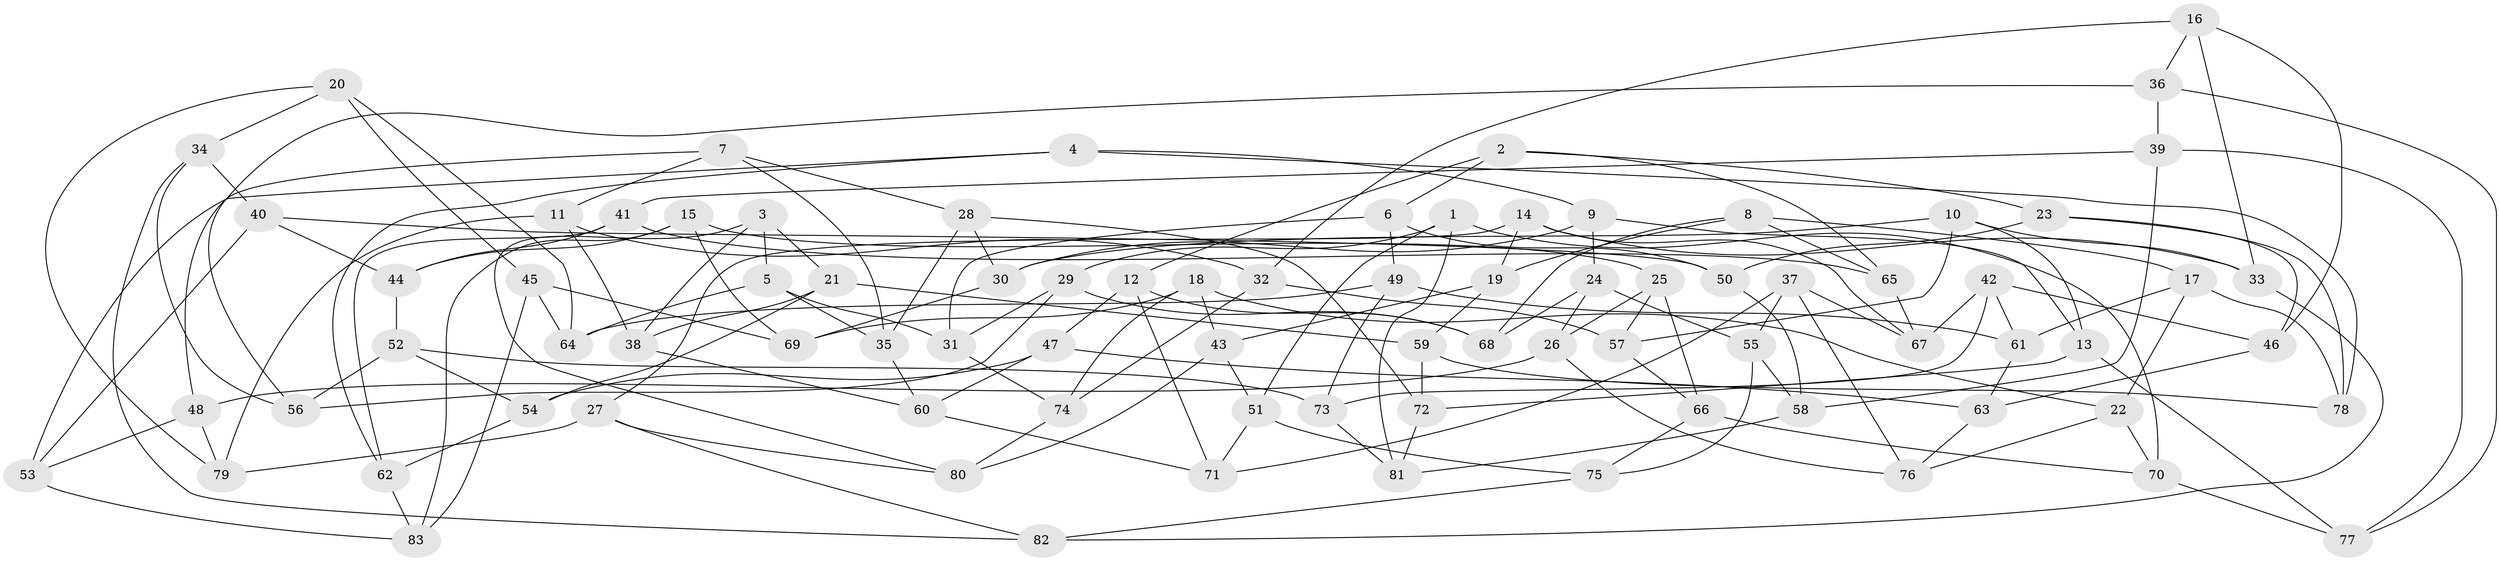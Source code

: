 // Generated by graph-tools (version 1.1) at 2025/11/02/27/25 16:11:43]
// undirected, 83 vertices, 166 edges
graph export_dot {
graph [start="1"]
  node [color=gray90,style=filled];
  1;
  2;
  3;
  4;
  5;
  6;
  7;
  8;
  9;
  10;
  11;
  12;
  13;
  14;
  15;
  16;
  17;
  18;
  19;
  20;
  21;
  22;
  23;
  24;
  25;
  26;
  27;
  28;
  29;
  30;
  31;
  32;
  33;
  34;
  35;
  36;
  37;
  38;
  39;
  40;
  41;
  42;
  43;
  44;
  45;
  46;
  47;
  48;
  49;
  50;
  51;
  52;
  53;
  54;
  55;
  56;
  57;
  58;
  59;
  60;
  61;
  62;
  63;
  64;
  65;
  66;
  67;
  68;
  69;
  70;
  71;
  72;
  73;
  74;
  75;
  76;
  77;
  78;
  79;
  80;
  81;
  82;
  83;
  1 -- 29;
  1 -- 51;
  1 -- 81;
  1 -- 70;
  2 -- 12;
  2 -- 65;
  2 -- 23;
  2 -- 6;
  3 -- 38;
  3 -- 5;
  3 -- 21;
  3 -- 80;
  4 -- 78;
  4 -- 9;
  4 -- 62;
  4 -- 53;
  5 -- 31;
  5 -- 35;
  5 -- 64;
  6 -- 31;
  6 -- 50;
  6 -- 49;
  7 -- 35;
  7 -- 28;
  7 -- 11;
  7 -- 48;
  8 -- 17;
  8 -- 65;
  8 -- 19;
  8 -- 68;
  9 -- 24;
  9 -- 30;
  9 -- 13;
  10 -- 57;
  10 -- 33;
  10 -- 30;
  10 -- 13;
  11 -- 32;
  11 -- 79;
  11 -- 38;
  12 -- 47;
  12 -- 71;
  12 -- 68;
  13 -- 77;
  13 -- 72;
  14 -- 67;
  14 -- 19;
  14 -- 33;
  14 -- 27;
  15 -- 44;
  15 -- 25;
  15 -- 69;
  15 -- 83;
  16 -- 36;
  16 -- 46;
  16 -- 33;
  16 -- 32;
  17 -- 78;
  17 -- 61;
  17 -- 22;
  18 -- 22;
  18 -- 69;
  18 -- 43;
  18 -- 74;
  19 -- 59;
  19 -- 43;
  20 -- 45;
  20 -- 34;
  20 -- 79;
  20 -- 64;
  21 -- 59;
  21 -- 54;
  21 -- 38;
  22 -- 70;
  22 -- 76;
  23 -- 50;
  23 -- 46;
  23 -- 78;
  24 -- 26;
  24 -- 68;
  24 -- 55;
  25 -- 26;
  25 -- 66;
  25 -- 57;
  26 -- 76;
  26 -- 48;
  27 -- 79;
  27 -- 82;
  27 -- 80;
  28 -- 30;
  28 -- 72;
  28 -- 35;
  29 -- 31;
  29 -- 68;
  29 -- 56;
  30 -- 69;
  31 -- 74;
  32 -- 74;
  32 -- 57;
  33 -- 82;
  34 -- 40;
  34 -- 82;
  34 -- 56;
  35 -- 60;
  36 -- 56;
  36 -- 77;
  36 -- 39;
  37 -- 76;
  37 -- 67;
  37 -- 71;
  37 -- 55;
  38 -- 60;
  39 -- 58;
  39 -- 41;
  39 -- 77;
  40 -- 53;
  40 -- 50;
  40 -- 44;
  41 -- 65;
  41 -- 44;
  41 -- 62;
  42 -- 73;
  42 -- 61;
  42 -- 46;
  42 -- 67;
  43 -- 80;
  43 -- 51;
  44 -- 52;
  45 -- 69;
  45 -- 83;
  45 -- 64;
  46 -- 63;
  47 -- 54;
  47 -- 60;
  47 -- 63;
  48 -- 79;
  48 -- 53;
  49 -- 61;
  49 -- 73;
  49 -- 64;
  50 -- 58;
  51 -- 71;
  51 -- 75;
  52 -- 54;
  52 -- 73;
  52 -- 56;
  53 -- 83;
  54 -- 62;
  55 -- 75;
  55 -- 58;
  57 -- 66;
  58 -- 81;
  59 -- 72;
  59 -- 78;
  60 -- 71;
  61 -- 63;
  62 -- 83;
  63 -- 76;
  65 -- 67;
  66 -- 70;
  66 -- 75;
  70 -- 77;
  72 -- 81;
  73 -- 81;
  74 -- 80;
  75 -- 82;
}
